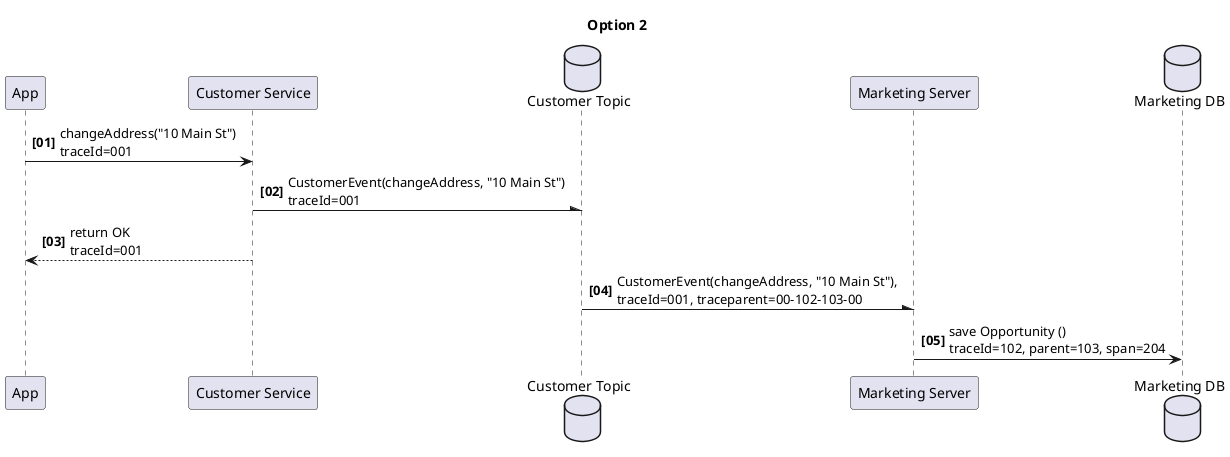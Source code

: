 @startuml
title Option 2
autonumber "<b>[00]"

participant "App" as APP
participant "Customer Service" as CS
database "Customer Topic" as CT
participant "Marketing Server" as MS
database "Marketing DB" as MDB



APP -> CS: changeAddress("10 Main St")\ntraceId=001
CS -\ CT: CustomerEvent(changeAddress, "10 Main St")\ntraceId=001
APP <-- CS: return OK\ntraceId=001

CT -\ MS: CustomerEvent(changeAddress, "10 Main St"),\ntraceId=001, traceparent=00-102-103-00
MS -> MDB: save Opportunity ()\ntraceId=102, parent=103, span=204



@enduml